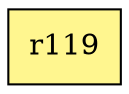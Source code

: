 digraph G {
rankdir=BT;ranksep="2.0";
"r119" [shape=record,fillcolor=khaki1,style=filled,label="{r119}"];
}